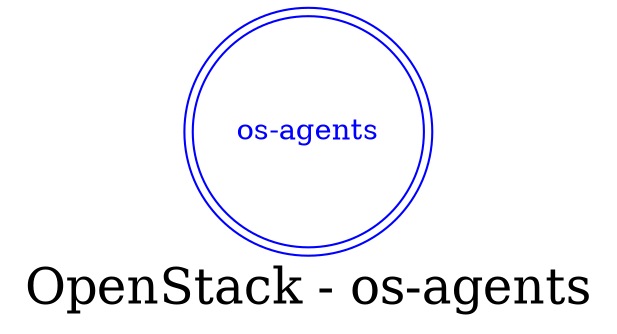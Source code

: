 digraph LexiconGraph {
graph[label="OpenStack - os-agents", fontsize=24]
splines=true
"os-agents" [color=blue, fontcolor=blue, shape=doublecircle]
}
